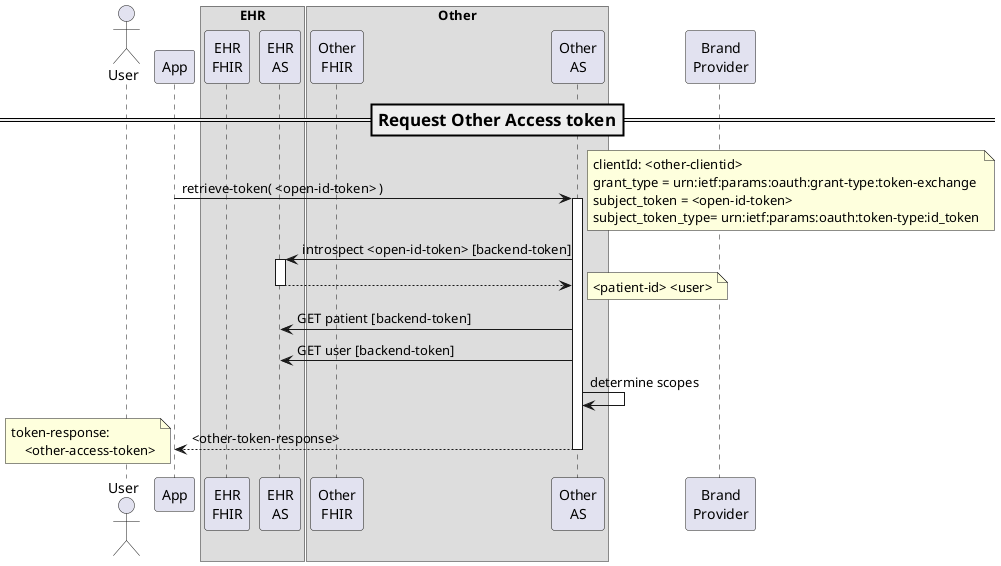 @startuml

actor User
participant "App" as App
box EHR
    participant  "EHR\nFHIR" as EhrFHIR
    participant  "EHR\nAS" as EhrAS
end box
box Other
    participant  "Other\nFHIR" as OtherFHIR
    participant  "Other\nAS" as OtherAS
end box
participant  "Brand\nProvider" as BrandProvider

=== Request Other Access token ==
App -> OtherAS ++: retrieve-token( <open-id-token> )
note right
    clientId: <other-clientid>
    grant_type = urn:ietf:params:oauth:grant-type:token-exchange
    subject_token = <open-id-token>
    subject_token_type= urn:ietf:params:oauth:token-type:id_token
end note
OtherAS ->  EhrAS ++: introspect <open-id-token> [backend-token]
OtherAS <-- EhrAS --
note right: <patient-id> <user>
OtherAS -> EhrAS: GET patient [backend-token]
OtherAS -> EhrAS: GET user [backend-token]
OtherAS -> OtherAS: determine scopes
App <-- OtherAS --: <other-token-response>
note left
    token-response:
        <other-access-token>
end note

@enduml